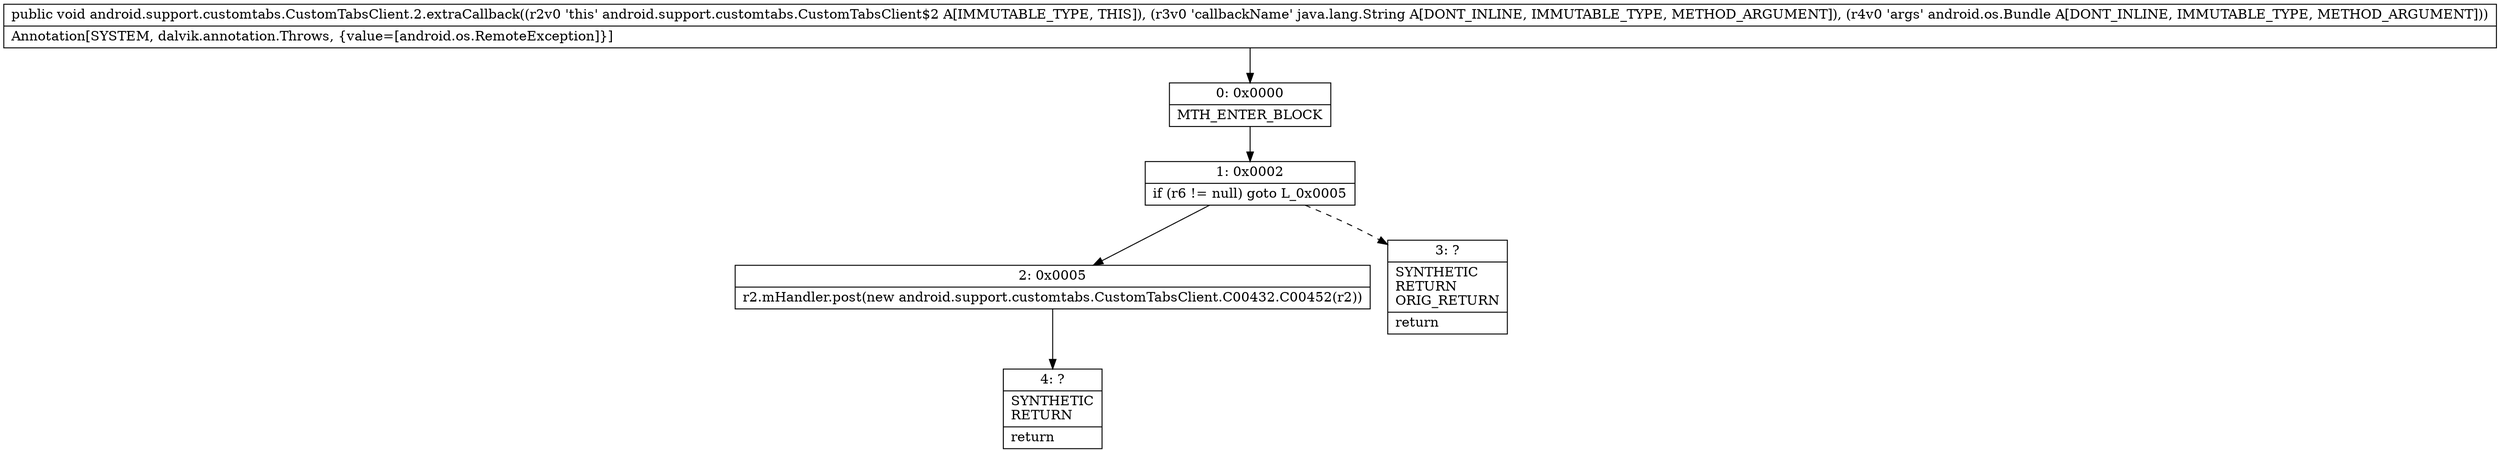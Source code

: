 digraph "CFG forandroid.support.customtabs.CustomTabsClient.2.extraCallback(Ljava\/lang\/String;Landroid\/os\/Bundle;)V" {
Node_0 [shape=record,label="{0\:\ 0x0000|MTH_ENTER_BLOCK\l}"];
Node_1 [shape=record,label="{1\:\ 0x0002|if (r6 != null) goto L_0x0005\l}"];
Node_2 [shape=record,label="{2\:\ 0x0005|r2.mHandler.post(new android.support.customtabs.CustomTabsClient.C00432.C00452(r2))\l}"];
Node_3 [shape=record,label="{3\:\ ?|SYNTHETIC\lRETURN\lORIG_RETURN\l|return\l}"];
Node_4 [shape=record,label="{4\:\ ?|SYNTHETIC\lRETURN\l|return\l}"];
MethodNode[shape=record,label="{public void android.support.customtabs.CustomTabsClient.2.extraCallback((r2v0 'this' android.support.customtabs.CustomTabsClient$2 A[IMMUTABLE_TYPE, THIS]), (r3v0 'callbackName' java.lang.String A[DONT_INLINE, IMMUTABLE_TYPE, METHOD_ARGUMENT]), (r4v0 'args' android.os.Bundle A[DONT_INLINE, IMMUTABLE_TYPE, METHOD_ARGUMENT]))  | Annotation[SYSTEM, dalvik.annotation.Throws, \{value=[android.os.RemoteException]\}]\l}"];
MethodNode -> Node_0;
Node_0 -> Node_1;
Node_1 -> Node_2;
Node_1 -> Node_3[style=dashed];
Node_2 -> Node_4;
}

